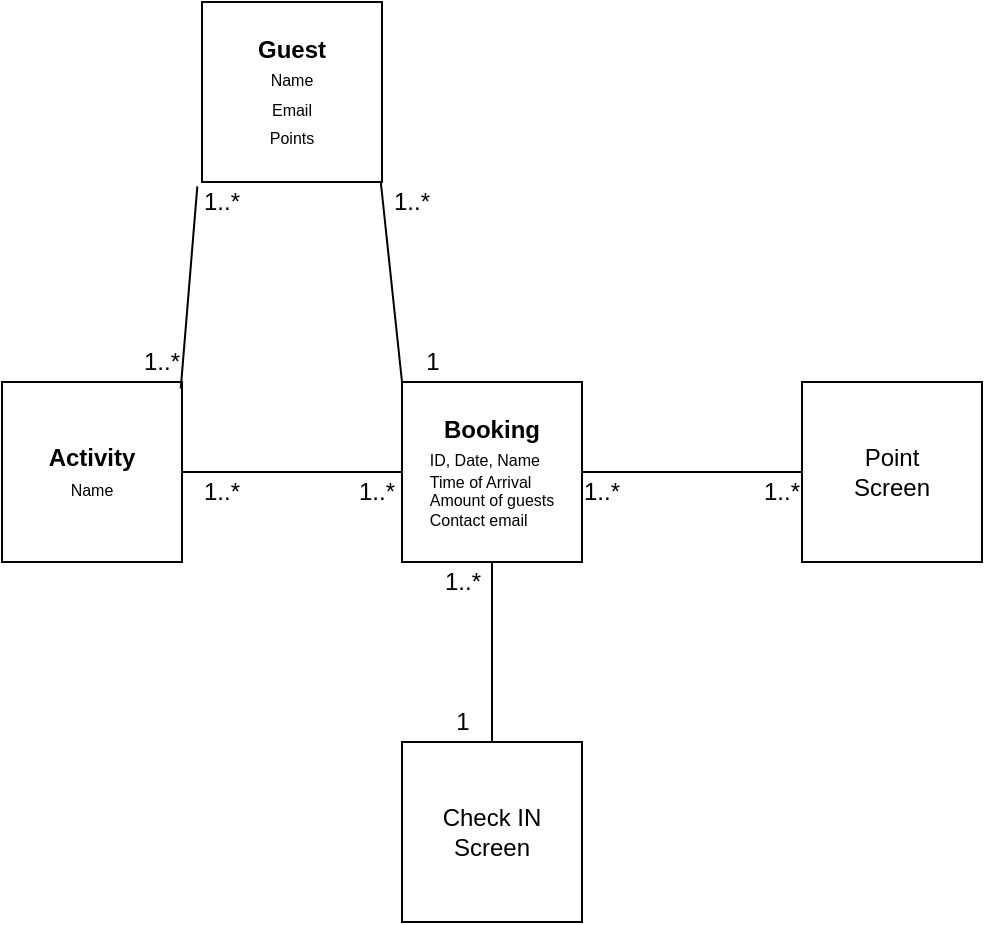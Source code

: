 <mxfile version="10.6.5" type="device"><diagram id="K3qauxlCugqLVe-76Xh7" name="Page-1"><mxGraphModel dx="1162" dy="596" grid="1" gridSize="10" guides="1" tooltips="1" connect="1" arrows="1" fold="1" page="1" pageScale="1" pageWidth="1169" pageHeight="827" math="0" shadow="0"><root><mxCell id="0"/><mxCell id="1" parent="0"/><mxCell id="Y98WkmAkX9qUqGsNz3Ls-1" value="Check IN&lt;br&gt;Screen&lt;br&gt;" style="rounded=0;whiteSpace=wrap;html=1;" parent="1" vertex="1"><mxGeometry x="400" y="520" width="90" height="90" as="geometry"/></mxCell><mxCell id="Y98WkmAkX9qUqGsNz3Ls-2" value="Point&lt;br&gt;Screen&lt;br&gt;" style="rounded=0;whiteSpace=wrap;html=1;" parent="1" vertex="1"><mxGeometry x="600" y="340" width="90" height="90" as="geometry"/></mxCell><mxCell id="Y98WkmAkX9qUqGsNz3Ls-3" value="&lt;b&gt;Booking&lt;br&gt;&lt;div style=&quot;text-align: left&quot;&gt;&lt;span style=&quot;font-size: 8px ; font-weight: normal&quot;&gt;ID, Date, Name&lt;/span&gt;&lt;/div&gt;&lt;/b&gt;&lt;font style=&quot;font-size: 8px&quot;&gt;&lt;div style=&quot;text-align: left&quot;&gt;&lt;span&gt;Time of Arrival&lt;/span&gt;&lt;/div&gt;&lt;div style=&quot;text-align: left&quot;&gt;&lt;span&gt;Amount of guests&lt;br&gt;Contact email&lt;/span&gt;&lt;/div&gt;&lt;/font&gt;" style="rounded=0;whiteSpace=wrap;html=1;" parent="1" vertex="1"><mxGeometry x="400" y="340" width="90" height="90" as="geometry"/></mxCell><mxCell id="Y98WkmAkX9qUqGsNz3Ls-4" value="&lt;b&gt;Activity&lt;/b&gt;&lt;br&gt;&lt;font style=&quot;font-size: 8px&quot;&gt;Name&lt;/font&gt;&lt;br&gt;" style="rounded=0;whiteSpace=wrap;html=1;" parent="1" vertex="1"><mxGeometry x="200" y="340" width="90" height="90" as="geometry"/></mxCell><mxCell id="Y98WkmAkX9qUqGsNz3Ls-6" value="&lt;b&gt;Guest&lt;/b&gt;&lt;br style=&quot;font-size: 8px&quot;&gt;&lt;font style=&quot;font-size: 8px&quot;&gt;Name&lt;br&gt;&lt;/font&gt;&lt;font style=&quot;font-size: 8px&quot;&gt;Email&lt;br&gt;&lt;/font&gt;&lt;font style=&quot;font-size: 8px&quot;&gt;Points&lt;/font&gt;&lt;br style=&quot;font-size: 8px&quot;&gt;" style="rounded=0;whiteSpace=wrap;html=1;" parent="1" vertex="1"><mxGeometry x="300" y="150" width="90" height="90" as="geometry"/></mxCell><mxCell id="Y98WkmAkX9qUqGsNz3Ls-8" value="" style="endArrow=none;html=1;exitX=0.993;exitY=0.998;exitDx=0;exitDy=0;exitPerimeter=0;" parent="1" source="Y98WkmAkX9qUqGsNz3Ls-6" edge="1"><mxGeometry width="50" height="50" relative="1" as="geometry"><mxPoint x="540" y="270" as="sourcePoint"/><mxPoint x="400" y="340" as="targetPoint"/></mxGeometry></mxCell><mxCell id="Y98WkmAkX9qUqGsNz3Ls-9" value="" style="endArrow=none;html=1;entryX=-0.026;entryY=1.024;entryDx=0;entryDy=0;entryPerimeter=0;exitX=0.993;exitY=0.037;exitDx=0;exitDy=0;exitPerimeter=0;" parent="1" source="Y98WkmAkX9qUqGsNz3Ls-4" target="Y98WkmAkX9qUqGsNz3Ls-6" edge="1"><mxGeometry width="50" height="50" relative="1" as="geometry"><mxPoint x="100" y="300" as="sourcePoint"/><mxPoint x="150" y="250" as="targetPoint"/></mxGeometry></mxCell><mxCell id="Y98WkmAkX9qUqGsNz3Ls-10" value="" style="endArrow=none;html=1;exitX=1;exitY=0.5;exitDx=0;exitDy=0;entryX=0;entryY=0.5;entryDx=0;entryDy=0;" parent="1" source="Y98WkmAkX9qUqGsNz3Ls-3" target="Y98WkmAkX9qUqGsNz3Ls-2" edge="1"><mxGeometry width="50" height="50" relative="1" as="geometry"><mxPoint x="570" y="220" as="sourcePoint"/><mxPoint x="620" y="170" as="targetPoint"/></mxGeometry></mxCell><mxCell id="Y98WkmAkX9qUqGsNz3Ls-11" value="" style="endArrow=none;html=1;exitX=1;exitY=0.5;exitDx=0;exitDy=0;entryX=0;entryY=0.5;entryDx=0;entryDy=0;" parent="1" source="Y98WkmAkX9qUqGsNz3Ls-4" target="Y98WkmAkX9qUqGsNz3Ls-3" edge="1"><mxGeometry width="50" height="50" relative="1" as="geometry"><mxPoint x="280" y="530" as="sourcePoint"/><mxPoint x="330" y="480" as="targetPoint"/></mxGeometry></mxCell><mxCell id="Y98WkmAkX9qUqGsNz3Ls-12" value="" style="endArrow=none;html=1;entryX=0.5;entryY=1;entryDx=0;entryDy=0;exitX=0.5;exitY=0;exitDx=0;exitDy=0;" parent="1" source="Y98WkmAkX9qUqGsNz3Ls-1" target="Y98WkmAkX9qUqGsNz3Ls-3" edge="1"><mxGeometry width="50" height="50" relative="1" as="geometry"><mxPoint x="300" y="540" as="sourcePoint"/><mxPoint x="350" y="490" as="targetPoint"/></mxGeometry></mxCell><mxCell id="Y98WkmAkX9qUqGsNz3Ls-14" value="1..*" style="text;html=1;strokeColor=none;fillColor=none;align=center;verticalAlign=middle;whiteSpace=wrap;rounded=0;" parent="1" vertex="1"><mxGeometry x="490" y="385" width="20" height="20" as="geometry"/></mxCell><mxCell id="Y98WkmAkX9qUqGsNz3Ls-17" value="1..*" style="text;html=1;strokeColor=none;fillColor=none;align=center;verticalAlign=middle;whiteSpace=wrap;rounded=0;" parent="1" vertex="1"><mxGeometry x="417.5" y="430" width="25" height="20" as="geometry"/></mxCell><mxCell id="Y98WkmAkX9qUqGsNz3Ls-18" value="1..*" style="text;html=1;strokeColor=none;fillColor=none;align=center;verticalAlign=middle;whiteSpace=wrap;rounded=0;" parent="1" vertex="1"><mxGeometry x="290" y="385" width="40" height="20" as="geometry"/></mxCell><mxCell id="Y98WkmAkX9qUqGsNz3Ls-19" value="1..*" style="text;html=1;strokeColor=none;fillColor=none;align=center;verticalAlign=middle;whiteSpace=wrap;rounded=0;" parent="1" vertex="1"><mxGeometry x="385" y="240" width="40" height="20" as="geometry"/></mxCell><mxCell id="Y98WkmAkX9qUqGsNz3Ls-20" value="1..*" style="text;html=1;strokeColor=none;fillColor=none;align=center;verticalAlign=middle;whiteSpace=wrap;rounded=0;" parent="1" vertex="1"><mxGeometry x="270" y="320" width="20" height="20" as="geometry"/></mxCell><mxCell id="3sa5RzGMz6sDBN8z1SZs-1" value="1" style="text;html=1;strokeColor=none;fillColor=none;align=center;verticalAlign=middle;whiteSpace=wrap;rounded=0;" vertex="1" parent="1"><mxGeometry x="417.5" y="500" width="25" height="20" as="geometry"/></mxCell><mxCell id="3sa5RzGMz6sDBN8z1SZs-2" value="1..*" style="text;html=1;strokeColor=none;fillColor=none;align=center;verticalAlign=middle;whiteSpace=wrap;rounded=0;" vertex="1" parent="1"><mxGeometry x="580" y="385" width="20" height="20" as="geometry"/></mxCell><mxCell id="3sa5RzGMz6sDBN8z1SZs-3" value="1" style="text;html=1;strokeColor=none;fillColor=none;align=center;verticalAlign=middle;whiteSpace=wrap;rounded=0;" vertex="1" parent="1"><mxGeometry x="402.5" y="320" width="25" height="20" as="geometry"/></mxCell><mxCell id="3sa5RzGMz6sDBN8z1SZs-4" value="1..*" style="text;html=1;strokeColor=none;fillColor=none;align=center;verticalAlign=middle;whiteSpace=wrap;rounded=0;" vertex="1" parent="1"><mxGeometry x="375" y="385" width="25" height="20" as="geometry"/></mxCell><mxCell id="3sa5RzGMz6sDBN8z1SZs-5" value="1..*" style="text;html=1;strokeColor=none;fillColor=none;align=center;verticalAlign=middle;whiteSpace=wrap;rounded=0;" vertex="1" parent="1"><mxGeometry x="300" y="240" width="20" height="20" as="geometry"/></mxCell></root></mxGraphModel></diagram></mxfile>